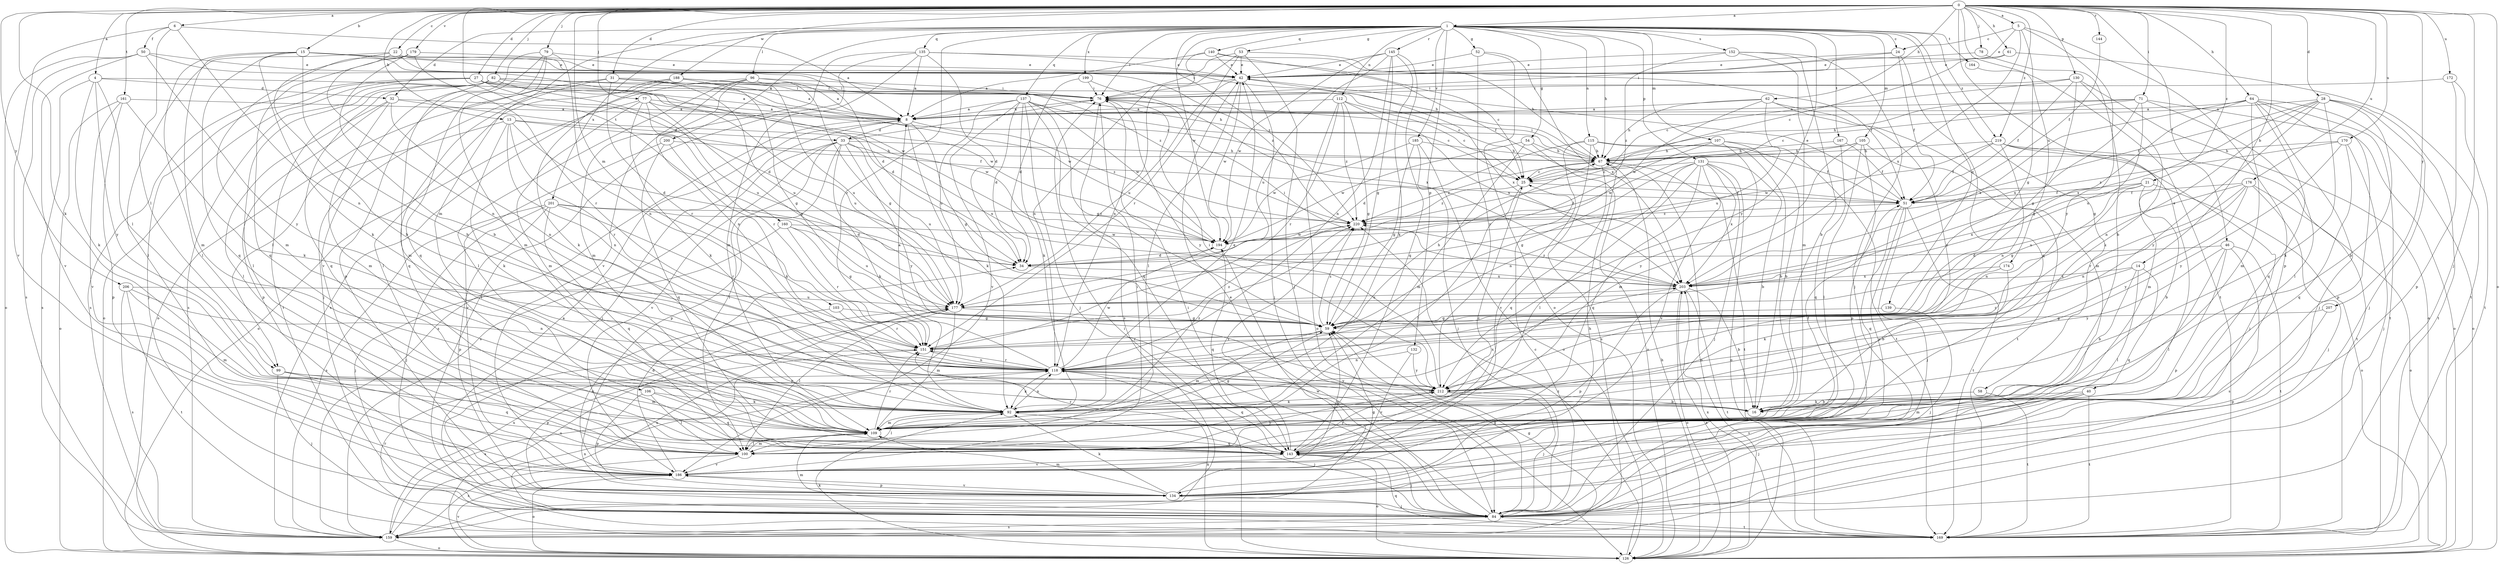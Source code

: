 strict digraph  {
0;
1;
4;
5;
6;
8;
13;
14;
15;
16;
21;
22;
24;
25;
27;
28;
31;
32;
33;
34;
40;
42;
46;
50;
51;
52;
53;
54;
58;
59;
61;
62;
64;
67;
71;
76;
77;
78;
79;
82;
84;
92;
96;
99;
100;
103;
105;
106;
107;
109;
112;
115;
118;
126;
130;
131;
132;
134;
135;
137;
139;
140;
143;
144;
145;
151;
152;
159;
160;
161;
164;
167;
169;
170;
172;
174;
176;
177;
179;
185;
186;
188;
194;
199;
200;
201;
203;
206;
207;
212;
219;
220;
0 -> 1  [label=a];
0 -> 4  [label=a];
0 -> 5  [label=a];
0 -> 6  [label=a];
0 -> 13  [label=b];
0 -> 14  [label=b];
0 -> 15  [label=b];
0 -> 21  [label=c];
0 -> 22  [label=c];
0 -> 27  [label=d];
0 -> 28  [label=d];
0 -> 31  [label=d];
0 -> 40  [label=e];
0 -> 46  [label=f];
0 -> 61  [label=h];
0 -> 62  [label=h];
0 -> 64  [label=h];
0 -> 71  [label=i];
0 -> 77  [label=j];
0 -> 78  [label=j];
0 -> 79  [label=j];
0 -> 82  [label=j];
0 -> 84  [label=j];
0 -> 92  [label=k];
0 -> 103  [label=m];
0 -> 126  [label=o];
0 -> 130  [label=p];
0 -> 144  [label=r];
0 -> 160  [label=t];
0 -> 161  [label=t];
0 -> 170  [label=u];
0 -> 172  [label=u];
0 -> 174  [label=u];
0 -> 176  [label=u];
0 -> 179  [label=v];
0 -> 188  [label=w];
0 -> 206  [label=y];
0 -> 207  [label=y];
0 -> 219  [label=z];
1 -> 24  [label=c];
1 -> 32  [label=d];
1 -> 52  [label=g];
1 -> 53  [label=g];
1 -> 54  [label=g];
1 -> 58  [label=g];
1 -> 67  [label=h];
1 -> 76  [label=i];
1 -> 96  [label=l];
1 -> 105  [label=m];
1 -> 106  [label=m];
1 -> 107  [label=m];
1 -> 112  [label=n];
1 -> 115  [label=n];
1 -> 131  [label=p];
1 -> 132  [label=p];
1 -> 135  [label=q];
1 -> 137  [label=q];
1 -> 139  [label=q];
1 -> 140  [label=q];
1 -> 145  [label=r];
1 -> 151  [label=r];
1 -> 152  [label=s];
1 -> 164  [label=t];
1 -> 167  [label=t];
1 -> 185  [label=v];
1 -> 194  [label=w];
1 -> 199  [label=x];
1 -> 200  [label=x];
1 -> 201  [label=x];
1 -> 212  [label=y];
1 -> 219  [label=z];
1 -> 220  [label=z];
4 -> 8  [label=a];
4 -> 32  [label=d];
4 -> 92  [label=k];
4 -> 99  [label=l];
4 -> 159  [label=s];
4 -> 212  [label=y];
5 -> 24  [label=c];
5 -> 42  [label=e];
5 -> 59  [label=g];
5 -> 134  [label=p];
5 -> 203  [label=x];
5 -> 212  [label=y];
6 -> 8  [label=a];
6 -> 50  [label=f];
6 -> 99  [label=l];
6 -> 118  [label=n];
6 -> 186  [label=v];
8 -> 33  [label=d];
8 -> 59  [label=g];
8 -> 84  [label=j];
8 -> 92  [label=k];
8 -> 159  [label=s];
8 -> 220  [label=z];
13 -> 33  [label=d];
13 -> 34  [label=d];
13 -> 51  [label=f];
13 -> 92  [label=k];
13 -> 99  [label=l];
13 -> 118  [label=n];
13 -> 151  [label=r];
14 -> 16  [label=b];
14 -> 100  [label=l];
14 -> 143  [label=q];
14 -> 151  [label=r];
14 -> 203  [label=x];
15 -> 16  [label=b];
15 -> 34  [label=d];
15 -> 42  [label=e];
15 -> 92  [label=k];
15 -> 100  [label=l];
15 -> 109  [label=m];
15 -> 143  [label=q];
15 -> 220  [label=z];
21 -> 16  [label=b];
21 -> 51  [label=f];
21 -> 59  [label=g];
21 -> 118  [label=n];
21 -> 126  [label=o];
21 -> 203  [label=x];
22 -> 16  [label=b];
22 -> 42  [label=e];
22 -> 67  [label=h];
22 -> 100  [label=l];
22 -> 118  [label=n];
22 -> 220  [label=z];
24 -> 42  [label=e];
24 -> 51  [label=f];
24 -> 76  [label=i];
24 -> 143  [label=q];
25 -> 51  [label=f];
25 -> 100  [label=l];
25 -> 220  [label=z];
27 -> 25  [label=c];
27 -> 34  [label=d];
27 -> 76  [label=i];
27 -> 84  [label=j];
27 -> 126  [label=o];
27 -> 159  [label=s];
27 -> 194  [label=w];
28 -> 8  [label=a];
28 -> 16  [label=b];
28 -> 51  [label=f];
28 -> 84  [label=j];
28 -> 92  [label=k];
28 -> 118  [label=n];
28 -> 169  [label=t];
28 -> 203  [label=x];
28 -> 212  [label=y];
31 -> 8  [label=a];
31 -> 76  [label=i];
31 -> 126  [label=o];
31 -> 143  [label=q];
31 -> 151  [label=r];
31 -> 177  [label=u];
31 -> 194  [label=w];
32 -> 8  [label=a];
32 -> 100  [label=l];
32 -> 109  [label=m];
32 -> 118  [label=n];
32 -> 134  [label=p];
32 -> 194  [label=w];
33 -> 67  [label=h];
33 -> 76  [label=i];
33 -> 92  [label=k];
33 -> 100  [label=l];
33 -> 134  [label=p];
33 -> 159  [label=s];
33 -> 177  [label=u];
33 -> 186  [label=v];
33 -> 203  [label=x];
33 -> 212  [label=y];
34 -> 203  [label=x];
40 -> 84  [label=j];
40 -> 92  [label=k];
40 -> 109  [label=m];
40 -> 169  [label=t];
40 -> 186  [label=v];
42 -> 76  [label=i];
42 -> 84  [label=j];
42 -> 100  [label=l];
42 -> 177  [label=u];
42 -> 194  [label=w];
42 -> 203  [label=x];
46 -> 34  [label=d];
46 -> 100  [label=l];
46 -> 134  [label=p];
46 -> 159  [label=s];
46 -> 169  [label=t];
46 -> 212  [label=y];
50 -> 42  [label=e];
50 -> 126  [label=o];
50 -> 159  [label=s];
50 -> 186  [label=v];
50 -> 194  [label=w];
50 -> 212  [label=y];
51 -> 42  [label=e];
51 -> 84  [label=j];
51 -> 143  [label=q];
51 -> 169  [label=t];
51 -> 186  [label=v];
51 -> 220  [label=z];
52 -> 42  [label=e];
52 -> 126  [label=o];
52 -> 203  [label=x];
52 -> 212  [label=y];
53 -> 42  [label=e];
53 -> 51  [label=f];
53 -> 76  [label=i];
53 -> 84  [label=j];
53 -> 118  [label=n];
53 -> 151  [label=r];
54 -> 67  [label=h];
54 -> 109  [label=m];
54 -> 126  [label=o];
54 -> 194  [label=w];
58 -> 16  [label=b];
58 -> 169  [label=t];
59 -> 67  [label=h];
59 -> 109  [label=m];
59 -> 151  [label=r];
59 -> 220  [label=z];
61 -> 25  [label=c];
61 -> 42  [label=e];
61 -> 169  [label=t];
62 -> 8  [label=a];
62 -> 67  [label=h];
62 -> 109  [label=m];
62 -> 177  [label=u];
62 -> 194  [label=w];
62 -> 212  [label=y];
64 -> 8  [label=a];
64 -> 59  [label=g];
64 -> 84  [label=j];
64 -> 109  [label=m];
64 -> 126  [label=o];
64 -> 134  [label=p];
64 -> 143  [label=q];
64 -> 169  [label=t];
64 -> 203  [label=x];
67 -> 25  [label=c];
67 -> 76  [label=i];
67 -> 126  [label=o];
67 -> 143  [label=q];
67 -> 169  [label=t];
67 -> 220  [label=z];
71 -> 8  [label=a];
71 -> 25  [label=c];
71 -> 67  [label=h];
71 -> 100  [label=l];
71 -> 126  [label=o];
71 -> 177  [label=u];
71 -> 203  [label=x];
76 -> 8  [label=a];
76 -> 159  [label=s];
76 -> 212  [label=y];
77 -> 8  [label=a];
77 -> 59  [label=g];
77 -> 92  [label=k];
77 -> 109  [label=m];
77 -> 126  [label=o];
77 -> 151  [label=r];
77 -> 177  [label=u];
78 -> 16  [label=b];
78 -> 42  [label=e];
79 -> 42  [label=e];
79 -> 109  [label=m];
79 -> 118  [label=n];
79 -> 134  [label=p];
79 -> 143  [label=q];
79 -> 186  [label=v];
82 -> 34  [label=d];
82 -> 67  [label=h];
82 -> 76  [label=i];
82 -> 100  [label=l];
82 -> 109  [label=m];
82 -> 143  [label=q];
82 -> 159  [label=s];
82 -> 169  [label=t];
82 -> 177  [label=u];
84 -> 8  [label=a];
84 -> 25  [label=c];
84 -> 42  [label=e];
84 -> 59  [label=g];
84 -> 76  [label=i];
84 -> 109  [label=m];
84 -> 159  [label=s];
84 -> 169  [label=t];
92 -> 42  [label=e];
92 -> 84  [label=j];
92 -> 100  [label=l];
92 -> 109  [label=m];
92 -> 118  [label=n];
92 -> 203  [label=x];
92 -> 220  [label=z];
96 -> 8  [label=a];
96 -> 59  [label=g];
96 -> 76  [label=i];
96 -> 100  [label=l];
96 -> 109  [label=m];
96 -> 118  [label=n];
96 -> 159  [label=s];
99 -> 84  [label=j];
99 -> 109  [label=m];
99 -> 143  [label=q];
99 -> 212  [label=y];
100 -> 109  [label=m];
100 -> 159  [label=s];
100 -> 186  [label=v];
100 -> 212  [label=y];
103 -> 59  [label=g];
103 -> 151  [label=r];
103 -> 186  [label=v];
105 -> 67  [label=h];
105 -> 100  [label=l];
105 -> 134  [label=p];
105 -> 169  [label=t];
105 -> 194  [label=w];
105 -> 212  [label=y];
106 -> 92  [label=k];
106 -> 100  [label=l];
106 -> 134  [label=p];
106 -> 143  [label=q];
107 -> 16  [label=b];
107 -> 34  [label=d];
107 -> 67  [label=h];
107 -> 109  [label=m];
107 -> 169  [label=t];
109 -> 51  [label=f];
109 -> 59  [label=g];
109 -> 100  [label=l];
109 -> 143  [label=q];
109 -> 151  [label=r];
112 -> 8  [label=a];
112 -> 25  [label=c];
112 -> 59  [label=g];
112 -> 126  [label=o];
112 -> 151  [label=r];
112 -> 203  [label=x];
112 -> 220  [label=z];
115 -> 16  [label=b];
115 -> 34  [label=d];
115 -> 51  [label=f];
115 -> 67  [label=h];
115 -> 159  [label=s];
115 -> 186  [label=v];
118 -> 8  [label=a];
118 -> 16  [label=b];
118 -> 92  [label=k];
118 -> 143  [label=q];
118 -> 151  [label=r];
118 -> 159  [label=s];
118 -> 194  [label=w];
118 -> 212  [label=y];
126 -> 67  [label=h];
126 -> 76  [label=i];
126 -> 92  [label=k];
126 -> 118  [label=n];
126 -> 177  [label=u];
126 -> 186  [label=v];
126 -> 203  [label=x];
126 -> 220  [label=z];
130 -> 25  [label=c];
130 -> 51  [label=f];
130 -> 59  [label=g];
130 -> 76  [label=i];
130 -> 92  [label=k];
130 -> 126  [label=o];
131 -> 16  [label=b];
131 -> 25  [label=c];
131 -> 59  [label=g];
131 -> 84  [label=j];
131 -> 100  [label=l];
131 -> 118  [label=n];
131 -> 126  [label=o];
131 -> 143  [label=q];
131 -> 186  [label=v];
131 -> 203  [label=x];
132 -> 118  [label=n];
132 -> 186  [label=v];
132 -> 212  [label=y];
134 -> 59  [label=g];
134 -> 67  [label=h];
134 -> 84  [label=j];
134 -> 92  [label=k];
134 -> 109  [label=m];
134 -> 186  [label=v];
135 -> 8  [label=a];
135 -> 25  [label=c];
135 -> 34  [label=d];
135 -> 42  [label=e];
135 -> 109  [label=m];
135 -> 169  [label=t];
135 -> 186  [label=v];
137 -> 8  [label=a];
137 -> 25  [label=c];
137 -> 34  [label=d];
137 -> 59  [label=g];
137 -> 84  [label=j];
137 -> 92  [label=k];
137 -> 143  [label=q];
137 -> 177  [label=u];
137 -> 186  [label=v];
137 -> 194  [label=w];
139 -> 59  [label=g];
139 -> 84  [label=j];
140 -> 8  [label=a];
140 -> 42  [label=e];
140 -> 51  [label=f];
140 -> 67  [label=h];
140 -> 118  [label=n];
143 -> 25  [label=c];
143 -> 84  [label=j];
143 -> 126  [label=o];
143 -> 151  [label=r];
143 -> 186  [label=v];
143 -> 212  [label=y];
143 -> 220  [label=z];
144 -> 51  [label=f];
145 -> 42  [label=e];
145 -> 59  [label=g];
145 -> 92  [label=k];
145 -> 118  [label=n];
145 -> 143  [label=q];
145 -> 177  [label=u];
145 -> 194  [label=w];
151 -> 118  [label=n];
151 -> 134  [label=p];
151 -> 220  [label=z];
152 -> 16  [label=b];
152 -> 42  [label=e];
152 -> 84  [label=j];
152 -> 109  [label=m];
152 -> 220  [label=z];
159 -> 59  [label=g];
159 -> 118  [label=n];
159 -> 126  [label=o];
159 -> 177  [label=u];
159 -> 194  [label=w];
160 -> 59  [label=g];
160 -> 84  [label=j];
160 -> 151  [label=r];
160 -> 177  [label=u];
160 -> 194  [label=w];
161 -> 8  [label=a];
161 -> 92  [label=k];
161 -> 126  [label=o];
161 -> 134  [label=p];
161 -> 186  [label=v];
164 -> 169  [label=t];
167 -> 51  [label=f];
167 -> 67  [label=h];
167 -> 143  [label=q];
169 -> 143  [label=q];
169 -> 151  [label=r];
169 -> 177  [label=u];
169 -> 203  [label=x];
170 -> 67  [label=h];
170 -> 84  [label=j];
170 -> 143  [label=q];
170 -> 212  [label=y];
170 -> 220  [label=z];
172 -> 76  [label=i];
172 -> 134  [label=p];
172 -> 169  [label=t];
174 -> 16  [label=b];
174 -> 92  [label=k];
174 -> 203  [label=x];
176 -> 51  [label=f];
176 -> 84  [label=j];
176 -> 118  [label=n];
176 -> 126  [label=o];
176 -> 151  [label=r];
176 -> 177  [label=u];
176 -> 212  [label=y];
177 -> 59  [label=g];
177 -> 100  [label=l];
177 -> 109  [label=m];
179 -> 16  [label=b];
179 -> 42  [label=e];
179 -> 109  [label=m];
179 -> 143  [label=q];
179 -> 151  [label=r];
185 -> 59  [label=g];
185 -> 67  [label=h];
185 -> 84  [label=j];
185 -> 126  [label=o];
185 -> 194  [label=w];
186 -> 34  [label=d];
186 -> 59  [label=g];
186 -> 76  [label=i];
186 -> 126  [label=o];
186 -> 134  [label=p];
188 -> 25  [label=c];
188 -> 59  [label=g];
188 -> 76  [label=i];
188 -> 84  [label=j];
188 -> 92  [label=k];
188 -> 100  [label=l];
188 -> 177  [label=u];
194 -> 34  [label=d];
194 -> 143  [label=q];
199 -> 34  [label=d];
199 -> 76  [label=i];
199 -> 203  [label=x];
200 -> 67  [label=h];
200 -> 92  [label=k];
200 -> 143  [label=q];
200 -> 186  [label=v];
201 -> 34  [label=d];
201 -> 84  [label=j];
201 -> 134  [label=p];
201 -> 143  [label=q];
201 -> 151  [label=r];
201 -> 159  [label=s];
201 -> 220  [label=z];
203 -> 16  [label=b];
203 -> 76  [label=i];
203 -> 126  [label=o];
203 -> 134  [label=p];
203 -> 169  [label=t];
203 -> 177  [label=u];
203 -> 220  [label=z];
206 -> 109  [label=m];
206 -> 118  [label=n];
206 -> 159  [label=s];
206 -> 169  [label=t];
206 -> 177  [label=u];
207 -> 59  [label=g];
207 -> 134  [label=p];
212 -> 16  [label=b];
212 -> 76  [label=i];
212 -> 84  [label=j];
212 -> 92  [label=k];
219 -> 51  [label=f];
219 -> 67  [label=h];
219 -> 84  [label=j];
219 -> 109  [label=m];
219 -> 118  [label=n];
219 -> 169  [label=t];
219 -> 194  [label=w];
220 -> 194  [label=w];
}
